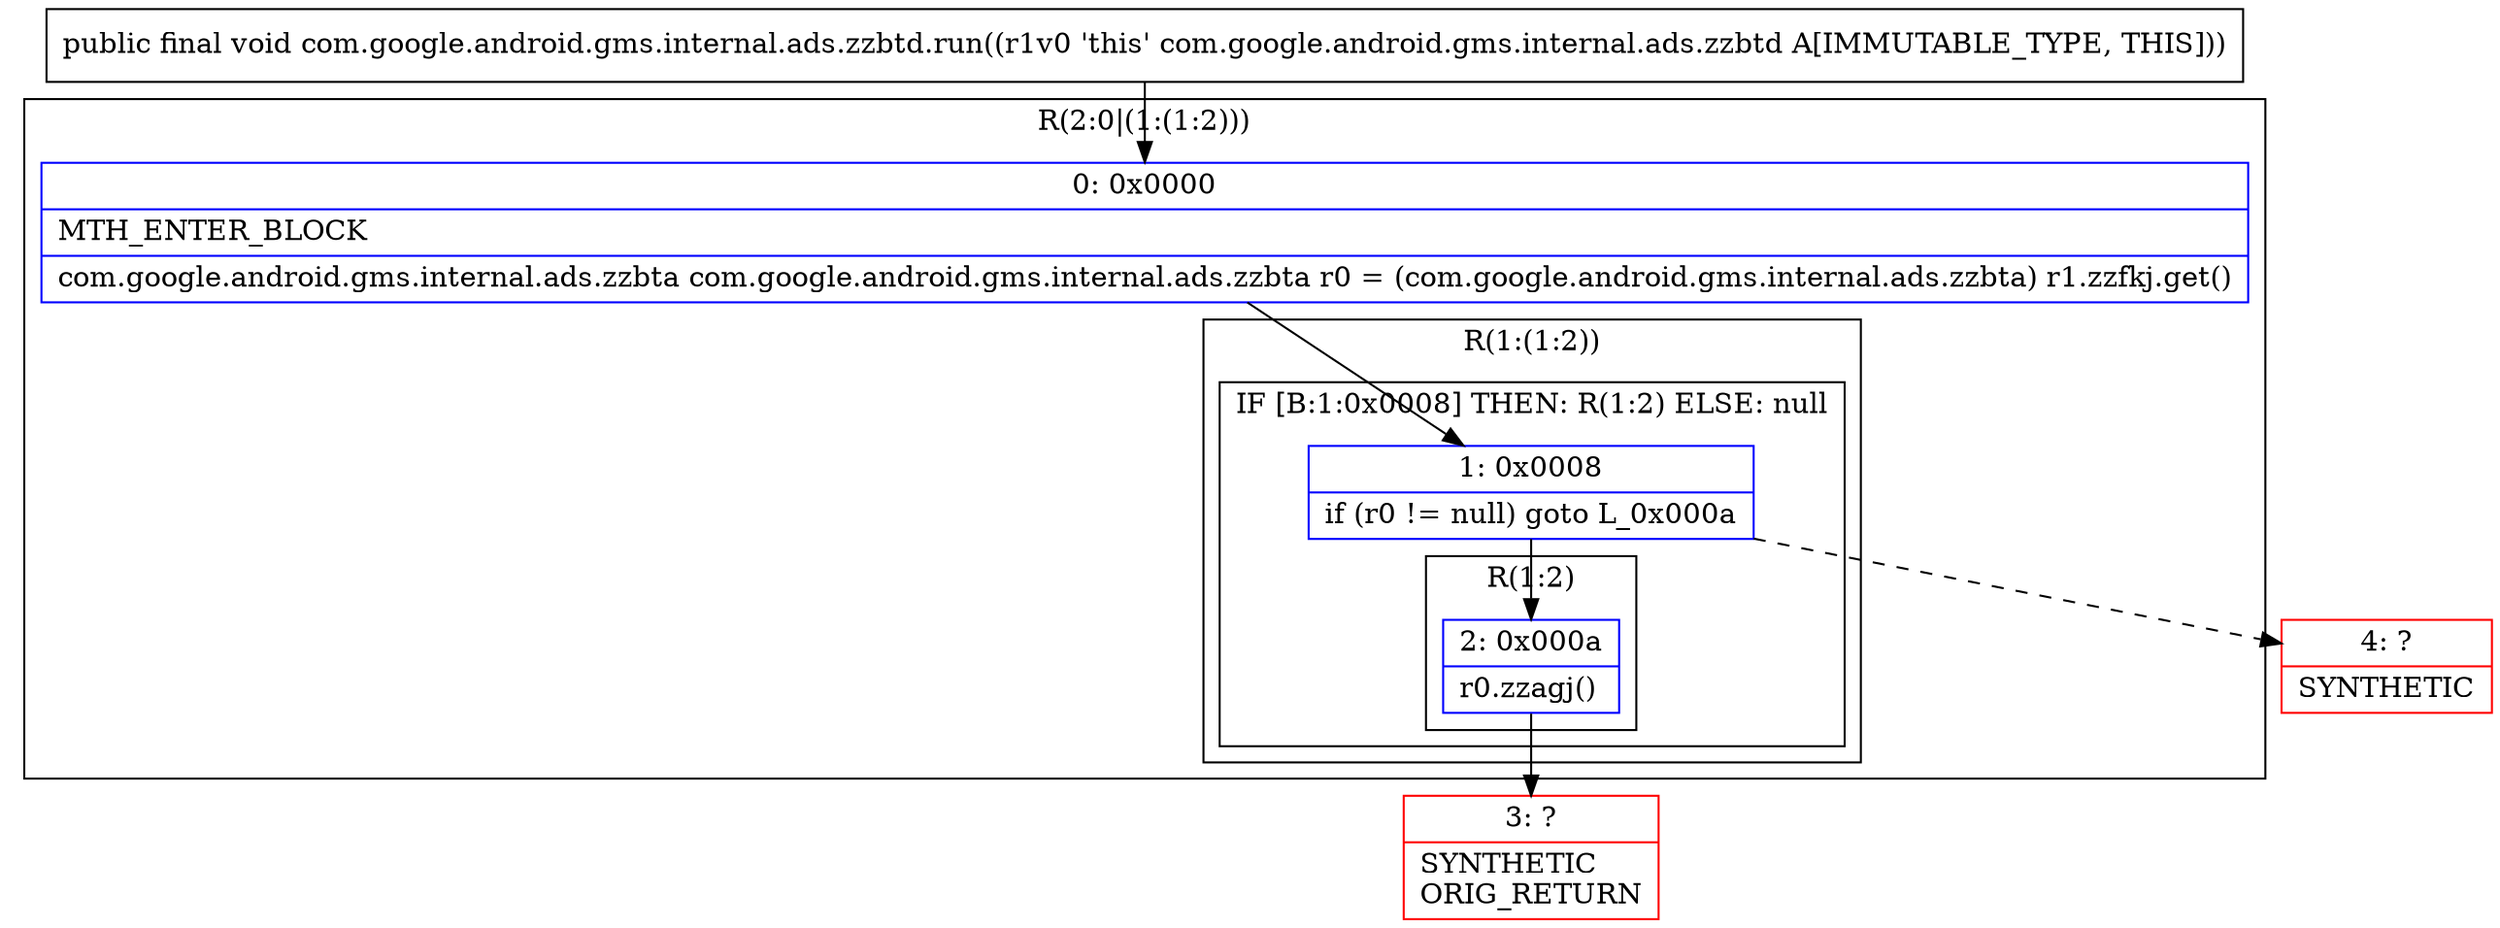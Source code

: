 digraph "CFG forcom.google.android.gms.internal.ads.zzbtd.run()V" {
subgraph cluster_Region_951172158 {
label = "R(2:0|(1:(1:2)))";
node [shape=record,color=blue];
Node_0 [shape=record,label="{0\:\ 0x0000|MTH_ENTER_BLOCK\l|com.google.android.gms.internal.ads.zzbta com.google.android.gms.internal.ads.zzbta r0 = (com.google.android.gms.internal.ads.zzbta) r1.zzfkj.get()\l}"];
subgraph cluster_Region_1969759422 {
label = "R(1:(1:2))";
node [shape=record,color=blue];
subgraph cluster_IfRegion_894339751 {
label = "IF [B:1:0x0008] THEN: R(1:2) ELSE: null";
node [shape=record,color=blue];
Node_1 [shape=record,label="{1\:\ 0x0008|if (r0 != null) goto L_0x000a\l}"];
subgraph cluster_Region_820766513 {
label = "R(1:2)";
node [shape=record,color=blue];
Node_2 [shape=record,label="{2\:\ 0x000a|r0.zzagj()\l}"];
}
}
}
}
Node_3 [shape=record,color=red,label="{3\:\ ?|SYNTHETIC\lORIG_RETURN\l}"];
Node_4 [shape=record,color=red,label="{4\:\ ?|SYNTHETIC\l}"];
MethodNode[shape=record,label="{public final void com.google.android.gms.internal.ads.zzbtd.run((r1v0 'this' com.google.android.gms.internal.ads.zzbtd A[IMMUTABLE_TYPE, THIS])) }"];
MethodNode -> Node_0;
Node_0 -> Node_1;
Node_1 -> Node_2;
Node_1 -> Node_4[style=dashed];
Node_2 -> Node_3;
}

